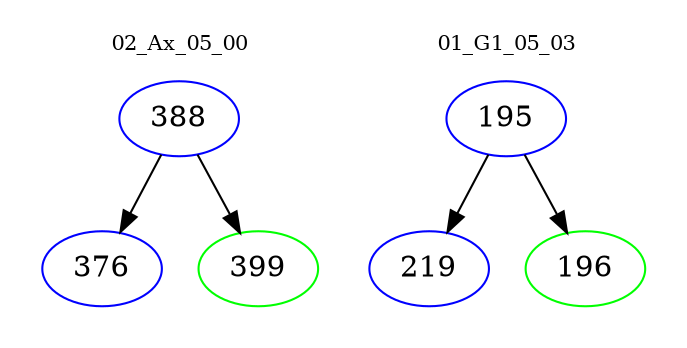 digraph{
subgraph cluster_0 {
color = white
label = "02_Ax_05_00";
fontsize=10;
T0_388 [label="388", color="blue"]
T0_388 -> T0_376 [color="black"]
T0_376 [label="376", color="blue"]
T0_388 -> T0_399 [color="black"]
T0_399 [label="399", color="green"]
}
subgraph cluster_1 {
color = white
label = "01_G1_05_03";
fontsize=10;
T1_195 [label="195", color="blue"]
T1_195 -> T1_219 [color="black"]
T1_219 [label="219", color="blue"]
T1_195 -> T1_196 [color="black"]
T1_196 [label="196", color="green"]
}
}
